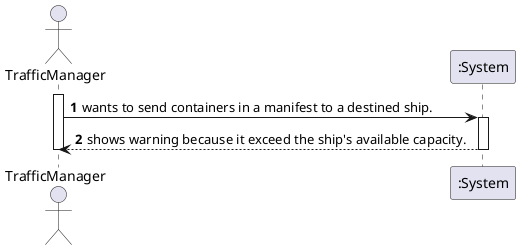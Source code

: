 
@startuml
'https://plantuml.com/sequence-diagram

autonumber


actor "TrafficManager" as TM
participant ":System" as S
activate TM

TM -> S:  wants to send containers in a manifest to a destined ship.

activate S

S --> TM: shows warning because it exceed the ship's available capacity.
deactivate S
deactivate TM
@enduml